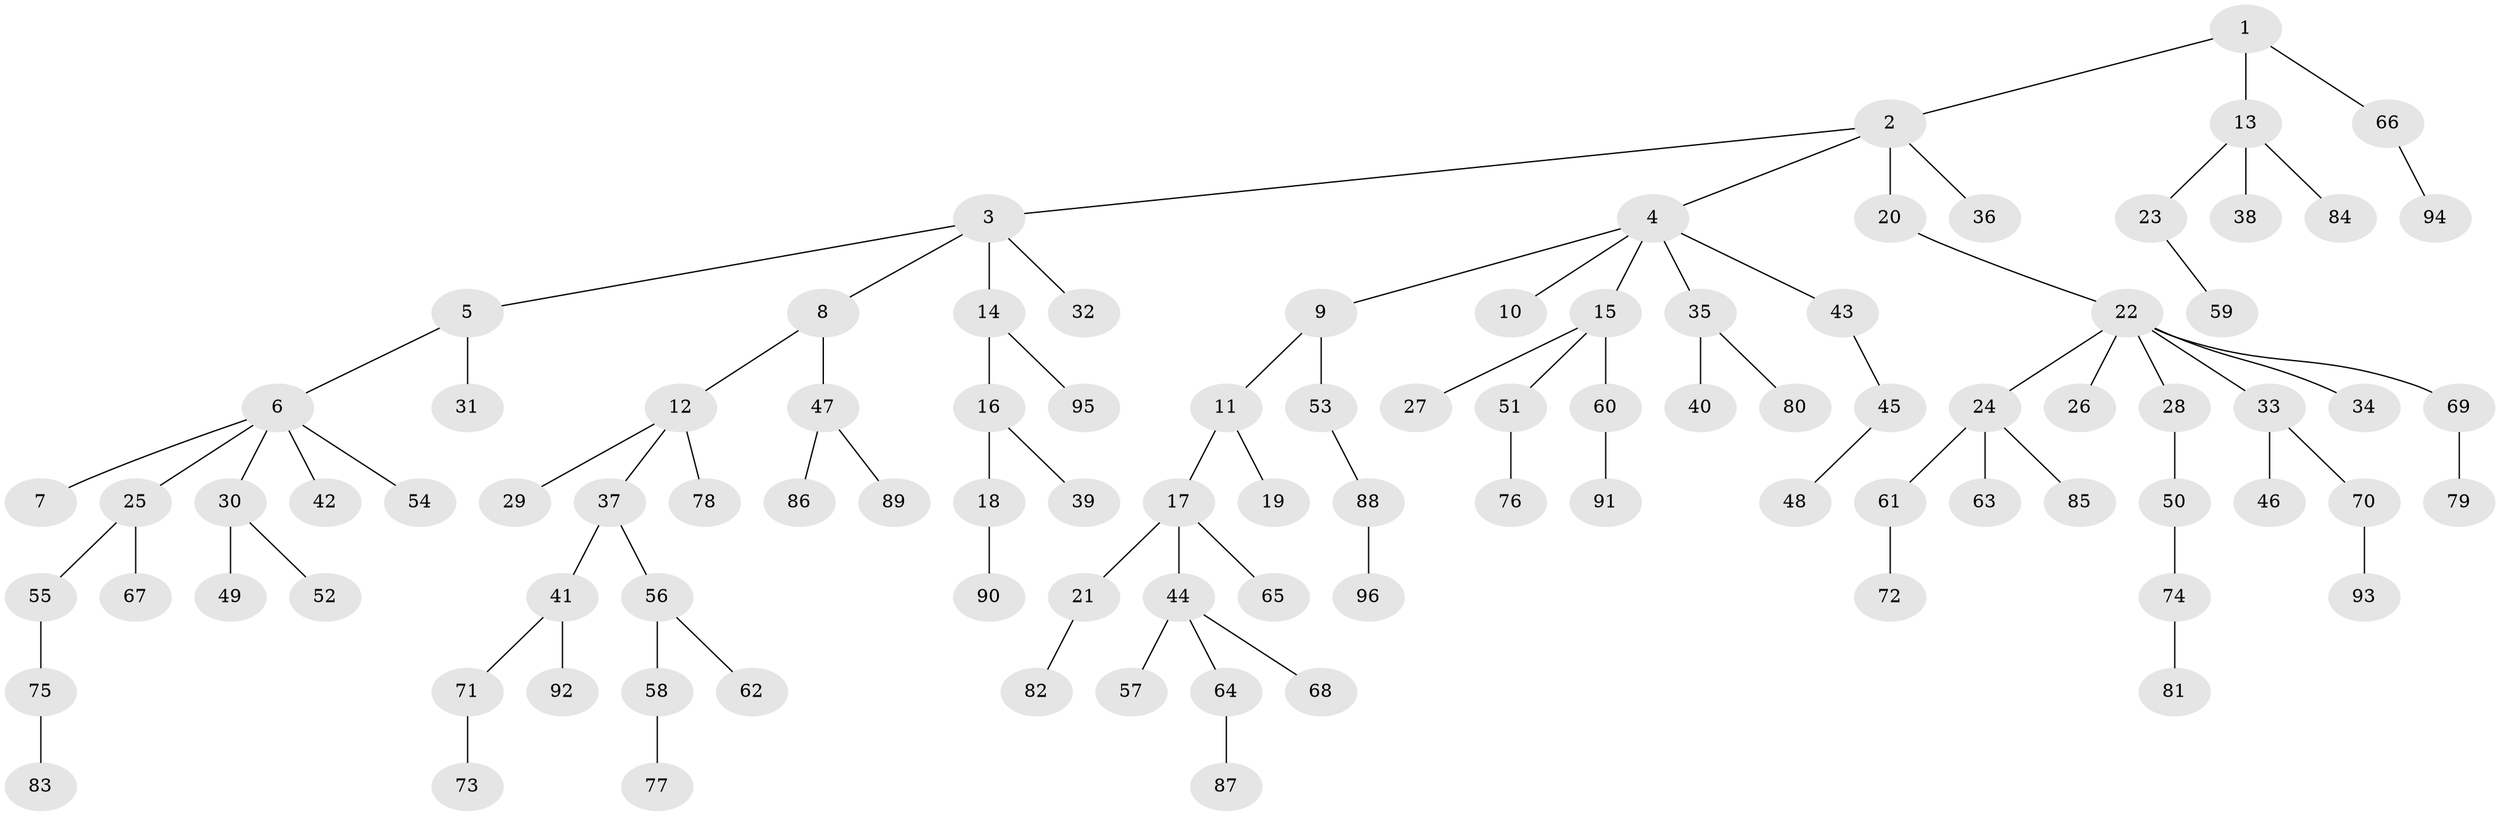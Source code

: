 // coarse degree distribution, {3: 0.1724137931034483, 5: 0.034482758620689655, 2: 0.29310344827586204, 4: 0.034482758620689655, 6: 0.017241379310344827, 1: 0.4482758620689655}
// Generated by graph-tools (version 1.1) at 2025/37/03/04/25 23:37:28]
// undirected, 96 vertices, 95 edges
graph export_dot {
  node [color=gray90,style=filled];
  1;
  2;
  3;
  4;
  5;
  6;
  7;
  8;
  9;
  10;
  11;
  12;
  13;
  14;
  15;
  16;
  17;
  18;
  19;
  20;
  21;
  22;
  23;
  24;
  25;
  26;
  27;
  28;
  29;
  30;
  31;
  32;
  33;
  34;
  35;
  36;
  37;
  38;
  39;
  40;
  41;
  42;
  43;
  44;
  45;
  46;
  47;
  48;
  49;
  50;
  51;
  52;
  53;
  54;
  55;
  56;
  57;
  58;
  59;
  60;
  61;
  62;
  63;
  64;
  65;
  66;
  67;
  68;
  69;
  70;
  71;
  72;
  73;
  74;
  75;
  76;
  77;
  78;
  79;
  80;
  81;
  82;
  83;
  84;
  85;
  86;
  87;
  88;
  89;
  90;
  91;
  92;
  93;
  94;
  95;
  96;
  1 -- 2;
  1 -- 13;
  1 -- 66;
  2 -- 3;
  2 -- 4;
  2 -- 20;
  2 -- 36;
  3 -- 5;
  3 -- 8;
  3 -- 14;
  3 -- 32;
  4 -- 9;
  4 -- 10;
  4 -- 15;
  4 -- 35;
  4 -- 43;
  5 -- 6;
  5 -- 31;
  6 -- 7;
  6 -- 25;
  6 -- 30;
  6 -- 42;
  6 -- 54;
  8 -- 12;
  8 -- 47;
  9 -- 11;
  9 -- 53;
  11 -- 17;
  11 -- 19;
  12 -- 29;
  12 -- 37;
  12 -- 78;
  13 -- 23;
  13 -- 38;
  13 -- 84;
  14 -- 16;
  14 -- 95;
  15 -- 27;
  15 -- 51;
  15 -- 60;
  16 -- 18;
  16 -- 39;
  17 -- 21;
  17 -- 44;
  17 -- 65;
  18 -- 90;
  20 -- 22;
  21 -- 82;
  22 -- 24;
  22 -- 26;
  22 -- 28;
  22 -- 33;
  22 -- 34;
  22 -- 69;
  23 -- 59;
  24 -- 61;
  24 -- 63;
  24 -- 85;
  25 -- 55;
  25 -- 67;
  28 -- 50;
  30 -- 49;
  30 -- 52;
  33 -- 46;
  33 -- 70;
  35 -- 40;
  35 -- 80;
  37 -- 41;
  37 -- 56;
  41 -- 71;
  41 -- 92;
  43 -- 45;
  44 -- 57;
  44 -- 64;
  44 -- 68;
  45 -- 48;
  47 -- 86;
  47 -- 89;
  50 -- 74;
  51 -- 76;
  53 -- 88;
  55 -- 75;
  56 -- 58;
  56 -- 62;
  58 -- 77;
  60 -- 91;
  61 -- 72;
  64 -- 87;
  66 -- 94;
  69 -- 79;
  70 -- 93;
  71 -- 73;
  74 -- 81;
  75 -- 83;
  88 -- 96;
}
